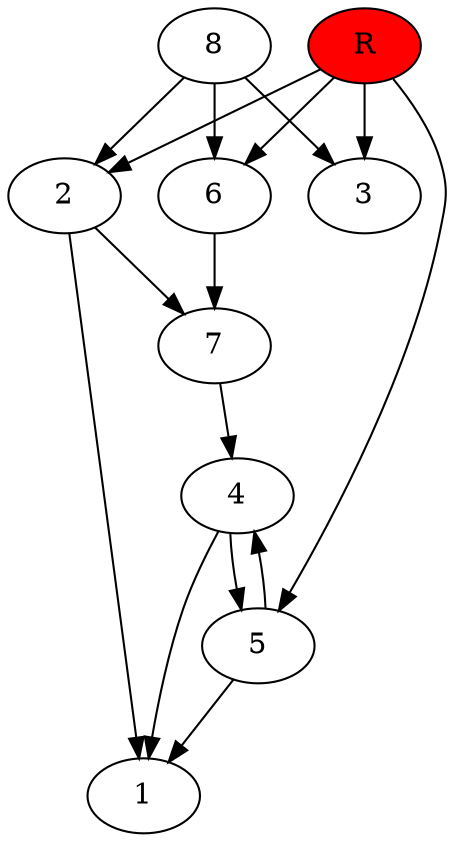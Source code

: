 digraph prb6477 {
	1
	2
	3
	4
	5
	6
	7
	8
	R [fillcolor="#ff0000" style=filled]
	2 -> 1
	2 -> 7
	4 -> 1
	4 -> 5
	5 -> 1
	5 -> 4
	6 -> 7
	7 -> 4
	8 -> 2
	8 -> 3
	8 -> 6
	R -> 2
	R -> 3
	R -> 5
	R -> 6
}
